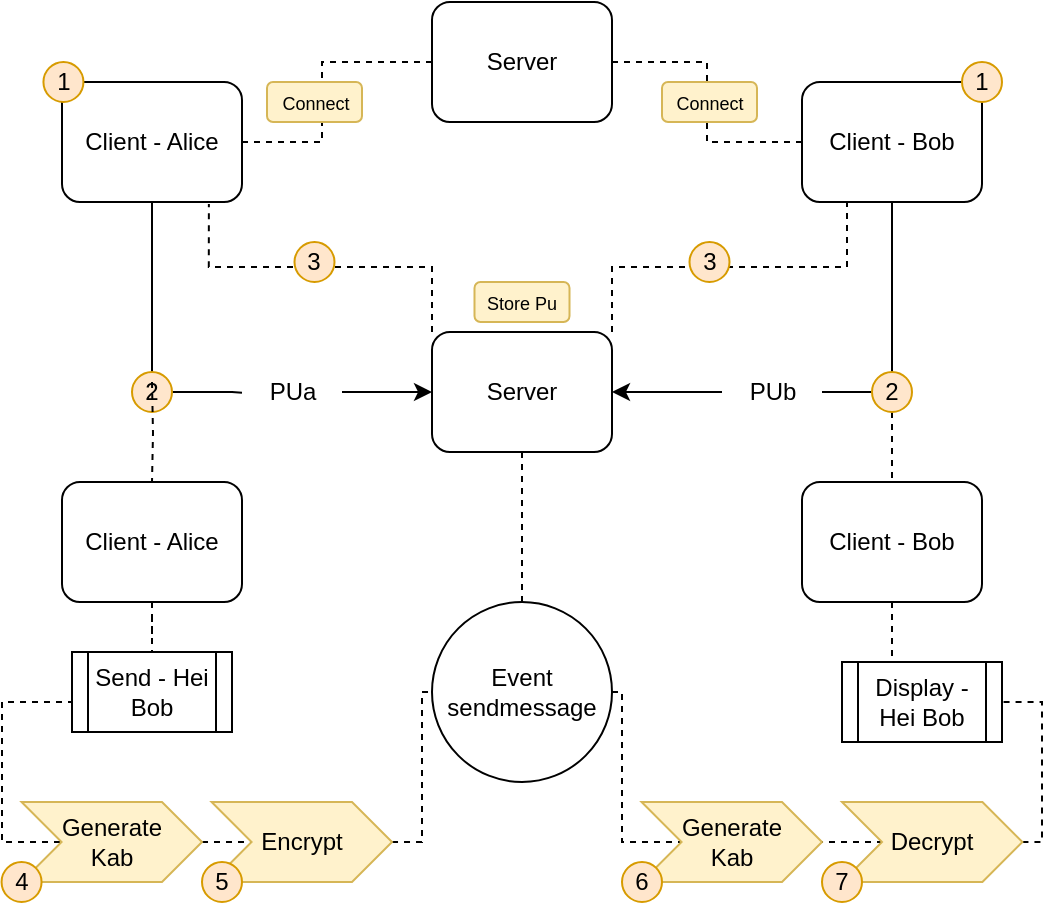 <mxfile version="20.2.3" type="device"><diagram id="C5RBs43oDa-KdzZeNtuy" name="Page-1"><mxGraphModel dx="760" dy="707" grid="1" gridSize="10" guides="1" tooltips="1" connect="1" arrows="1" fold="1" page="1" pageScale="1" pageWidth="827" pageHeight="1169" math="0" shadow="0"><root><mxCell id="WIyWlLk6GJQsqaUBKTNV-0"/><mxCell id="WIyWlLk6GJQsqaUBKTNV-1" parent="WIyWlLk6GJQsqaUBKTNV-0"/><mxCell id="LnvVuTKCDCYp5w4Tq3aD-34" style="edgeStyle=orthogonalEdgeStyle;rounded=0;orthogonalLoop=1;jettySize=auto;html=1;exitX=1;exitY=0.5;exitDx=0;exitDy=0;dashed=1;endArrow=none;endFill=0;entryX=0;entryY=0.5;entryDx=0;entryDy=0;" edge="1" parent="WIyWlLk6GJQsqaUBKTNV-1" source="LnvVuTKCDCYp5w4Tq3aD-0" target="LnvVuTKCDCYp5w4Tq3aD-33"><mxGeometry relative="1" as="geometry"><mxPoint x="350" y="80" as="targetPoint"/><Array as="points"><mxPoint x="300" y="120"/><mxPoint x="300" y="80"/></Array></mxGeometry></mxCell><mxCell id="LnvVuTKCDCYp5w4Tq3aD-0" value="Client - Alice" style="rounded=1;whiteSpace=wrap;html=1;fontSize=12;glass=0;strokeWidth=1;shadow=0;" vertex="1" parent="WIyWlLk6GJQsqaUBKTNV-1"><mxGeometry x="170" y="90" width="90" height="60" as="geometry"/></mxCell><mxCell id="LnvVuTKCDCYp5w4Tq3aD-36" style="edgeStyle=orthogonalEdgeStyle;rounded=0;orthogonalLoop=1;jettySize=auto;html=1;exitX=0;exitY=0.5;exitDx=0;exitDy=0;entryX=1;entryY=0.5;entryDx=0;entryDy=0;dashed=1;endArrow=none;endFill=0;" edge="1" parent="WIyWlLk6GJQsqaUBKTNV-1" source="LnvVuTKCDCYp5w4Tq3aD-2" target="LnvVuTKCDCYp5w4Tq3aD-33"><mxGeometry relative="1" as="geometry"/></mxCell><mxCell id="LnvVuTKCDCYp5w4Tq3aD-2" value="Client - Bob" style="rounded=1;whiteSpace=wrap;html=1;fontSize=12;glass=0;strokeWidth=1;shadow=0;" vertex="1" parent="WIyWlLk6GJQsqaUBKTNV-1"><mxGeometry x="540" y="90" width="90" height="60" as="geometry"/></mxCell><mxCell id="LnvVuTKCDCYp5w4Tq3aD-27" value="" style="edgeStyle=orthogonalEdgeStyle;rounded=0;orthogonalLoop=1;jettySize=auto;html=1;dashed=1;endArrow=none;endFill=0;" edge="1" parent="WIyWlLk6GJQsqaUBKTNV-1" source="LnvVuTKCDCYp5w4Tq3aD-3" target="LnvVuTKCDCYp5w4Tq3aD-26"><mxGeometry relative="1" as="geometry"><Array as="points"><mxPoint x="400" y="440"/><mxPoint x="400" y="440"/></Array></mxGeometry></mxCell><mxCell id="LnvVuTKCDCYp5w4Tq3aD-42" style="edgeStyle=orthogonalEdgeStyle;rounded=0;orthogonalLoop=1;jettySize=auto;html=1;exitX=1;exitY=0;exitDx=0;exitDy=0;entryX=0.25;entryY=1;entryDx=0;entryDy=0;dashed=1;fontSize=9;endArrow=none;endFill=0;" edge="1" parent="WIyWlLk6GJQsqaUBKTNV-1" source="LnvVuTKCDCYp5w4Tq3aD-3" target="LnvVuTKCDCYp5w4Tq3aD-2"><mxGeometry relative="1" as="geometry"/></mxCell><mxCell id="LnvVuTKCDCYp5w4Tq3aD-43" style="edgeStyle=orthogonalEdgeStyle;rounded=0;orthogonalLoop=1;jettySize=auto;html=1;exitX=0;exitY=0;exitDx=0;exitDy=0;entryX=0.816;entryY=1.016;entryDx=0;entryDy=0;entryPerimeter=0;dashed=1;fontSize=9;endArrow=none;endFill=0;" edge="1" parent="WIyWlLk6GJQsqaUBKTNV-1" source="LnvVuTKCDCYp5w4Tq3aD-3" target="LnvVuTKCDCYp5w4Tq3aD-0"><mxGeometry relative="1" as="geometry"/></mxCell><mxCell id="LnvVuTKCDCYp5w4Tq3aD-3" value="Server" style="rounded=1;whiteSpace=wrap;html=1;fontSize=12;glass=0;strokeWidth=1;shadow=0;" vertex="1" parent="WIyWlLk6GJQsqaUBKTNV-1"><mxGeometry x="355" y="215" width="90" height="60" as="geometry"/></mxCell><mxCell id="LnvVuTKCDCYp5w4Tq3aD-10" style="edgeStyle=orthogonalEdgeStyle;rounded=0;orthogonalLoop=1;jettySize=auto;html=1;entryX=1;entryY=0.5;entryDx=0;entryDy=0;" edge="1" parent="WIyWlLk6GJQsqaUBKTNV-1" source="LnvVuTKCDCYp5w4Tq3aD-8" target="LnvVuTKCDCYp5w4Tq3aD-3"><mxGeometry relative="1" as="geometry"/></mxCell><mxCell id="LnvVuTKCDCYp5w4Tq3aD-8" value="PUb" style="text;html=1;align=center;verticalAlign=middle;resizable=0;points=[];autosize=1;fillColor=default;" vertex="1" parent="WIyWlLk6GJQsqaUBKTNV-1"><mxGeometry x="500" y="230" width="50" height="30" as="geometry"/></mxCell><mxCell id="LnvVuTKCDCYp5w4Tq3aD-9" value="" style="edgeStyle=orthogonalEdgeStyle;rounded=0;orthogonalLoop=1;jettySize=auto;html=1;exitX=0.5;exitY=1;exitDx=0;exitDy=0;entryX=1;entryY=0.5;entryDx=0;entryDy=0;endArrow=none;" edge="1" parent="WIyWlLk6GJQsqaUBKTNV-1" source="LnvVuTKCDCYp5w4Tq3aD-2" target="LnvVuTKCDCYp5w4Tq3aD-8"><mxGeometry relative="1" as="geometry"><mxPoint x="585" y="150" as="sourcePoint"/><mxPoint x="445" y="250" as="targetPoint"/><Array as="points"><mxPoint x="585" y="245"/></Array></mxGeometry></mxCell><mxCell id="LnvVuTKCDCYp5w4Tq3aD-17" style="edgeStyle=orthogonalEdgeStyle;rounded=0;orthogonalLoop=1;jettySize=auto;html=1;exitX=0.5;exitY=1;exitDx=0;exitDy=0;entryX=0.5;entryY=0;entryDx=0;entryDy=0;dashed=1;endArrow=none;endFill=0;" edge="1" parent="WIyWlLk6GJQsqaUBKTNV-1" source="LnvVuTKCDCYp5w4Tq3aD-7" target="LnvVuTKCDCYp5w4Tq3aD-16"><mxGeometry relative="1" as="geometry"/></mxCell><mxCell id="LnvVuTKCDCYp5w4Tq3aD-7" value="2" style="ellipse;whiteSpace=wrap;html=1;aspect=fixed;fillColor=#ffe6cc;strokeColor=#d79b00;" vertex="1" parent="WIyWlLk6GJQsqaUBKTNV-1"><mxGeometry x="575" y="235" width="20" height="20" as="geometry"/></mxCell><mxCell id="LnvVuTKCDCYp5w4Tq3aD-14" style="edgeStyle=orthogonalEdgeStyle;rounded=0;orthogonalLoop=1;jettySize=auto;html=1;entryX=0;entryY=0.5;entryDx=0;entryDy=0;" edge="1" parent="WIyWlLk6GJQsqaUBKTNV-1" source="LnvVuTKCDCYp5w4Tq3aD-12" target="LnvVuTKCDCYp5w4Tq3aD-3"><mxGeometry relative="1" as="geometry"/></mxCell><mxCell id="LnvVuTKCDCYp5w4Tq3aD-12" value="PUa" style="text;html=1;align=center;verticalAlign=middle;resizable=0;points=[];autosize=1;fillColor=default;" vertex="1" parent="WIyWlLk6GJQsqaUBKTNV-1"><mxGeometry x="260" y="230" width="50" height="30" as="geometry"/></mxCell><mxCell id="LnvVuTKCDCYp5w4Tq3aD-13" value="" style="edgeStyle=orthogonalEdgeStyle;rounded=0;orthogonalLoop=1;jettySize=auto;html=1;exitX=0.5;exitY=1;exitDx=0;exitDy=0;entryX=0;entryY=0.511;entryDx=0;entryDy=0;endArrow=none;entryPerimeter=0;" edge="1" parent="WIyWlLk6GJQsqaUBKTNV-1" target="LnvVuTKCDCYp5w4Tq3aD-12" source="LnvVuTKCDCYp5w4Tq3aD-0"><mxGeometry relative="1" as="geometry"><mxPoint x="340" y="230" as="sourcePoint"/><mxPoint x="200" y="330" as="targetPoint"/><Array as="points"><mxPoint x="215" y="245"/><mxPoint x="255" y="245"/></Array></mxGeometry></mxCell><mxCell id="LnvVuTKCDCYp5w4Tq3aD-6" value="2" style="ellipse;whiteSpace=wrap;html=1;aspect=fixed;fillColor=#ffe6cc;strokeColor=#d79b00;" vertex="1" parent="WIyWlLk6GJQsqaUBKTNV-1"><mxGeometry x="205" y="235" width="20" height="20" as="geometry"/></mxCell><mxCell id="LnvVuTKCDCYp5w4Tq3aD-16" value="Client - Bob" style="rounded=1;whiteSpace=wrap;html=1;fontSize=12;glass=0;strokeWidth=1;shadow=0;" vertex="1" parent="WIyWlLk6GJQsqaUBKTNV-1"><mxGeometry x="540" y="290" width="90" height="60" as="geometry"/></mxCell><mxCell id="LnvVuTKCDCYp5w4Tq3aD-18" style="edgeStyle=orthogonalEdgeStyle;rounded=0;orthogonalLoop=1;jettySize=auto;html=1;exitX=0.5;exitY=1;exitDx=0;exitDy=0;entryX=0.5;entryY=0;entryDx=0;entryDy=0;dashed=1;endArrow=none;endFill=0;" edge="1" parent="WIyWlLk6GJQsqaUBKTNV-1" target="LnvVuTKCDCYp5w4Tq3aD-19"><mxGeometry relative="1" as="geometry"><mxPoint x="215" y="240" as="sourcePoint"/></mxGeometry></mxCell><mxCell id="LnvVuTKCDCYp5w4Tq3aD-29" value="" style="edgeStyle=orthogonalEdgeStyle;rounded=0;orthogonalLoop=1;jettySize=auto;html=1;dashed=1;endArrow=none;endFill=0;exitX=0.5;exitY=1;exitDx=0;exitDy=0;" edge="1" parent="WIyWlLk6GJQsqaUBKTNV-1" source="LnvVuTKCDCYp5w4Tq3aD-19" target="LnvVuTKCDCYp5w4Tq3aD-30"><mxGeometry relative="1" as="geometry"><mxPoint x="146" y="319.966" as="sourcePoint"/><mxPoint x="191" y="440" as="targetPoint"/></mxGeometry></mxCell><mxCell id="LnvVuTKCDCYp5w4Tq3aD-19" value="Client - Alice" style="rounded=1;whiteSpace=wrap;html=1;fontSize=12;glass=0;strokeWidth=1;shadow=0;" vertex="1" parent="WIyWlLk6GJQsqaUBKTNV-1"><mxGeometry x="170" y="290" width="90" height="60" as="geometry"/></mxCell><mxCell id="LnvVuTKCDCYp5w4Tq3aD-26" value="Event sendmessage" style="ellipse;whiteSpace=wrap;html=1;rounded=1;glass=0;strokeWidth=1;shadow=0;" vertex="1" parent="WIyWlLk6GJQsqaUBKTNV-1"><mxGeometry x="355" y="350" width="90" height="90" as="geometry"/></mxCell><mxCell id="LnvVuTKCDCYp5w4Tq3aD-32" style="edgeStyle=orthogonalEdgeStyle;rounded=0;orthogonalLoop=1;jettySize=auto;html=1;exitX=0.5;exitY=1;exitDx=0;exitDy=0;entryX=0;entryY=0.5;entryDx=0;entryDy=0;dashed=1;endArrow=none;endFill=0;" edge="1" parent="WIyWlLk6GJQsqaUBKTNV-1" source="LnvVuTKCDCYp5w4Tq3aD-30" target="LnvVuTKCDCYp5w4Tq3aD-31"><mxGeometry relative="1" as="geometry"><mxPoint x="128.79" y="390" as="sourcePoint"/><Array as="points"><mxPoint x="215" y="400"/><mxPoint x="140" y="400"/><mxPoint x="140" y="470"/></Array></mxGeometry></mxCell><mxCell id="LnvVuTKCDCYp5w4Tq3aD-30" value="Send - Hei Bob" style="shape=process;whiteSpace=wrap;html=1;backgroundOutline=1;fillColor=default;" vertex="1" parent="WIyWlLk6GJQsqaUBKTNV-1"><mxGeometry x="175" y="375" width="80" height="40" as="geometry"/></mxCell><mxCell id="LnvVuTKCDCYp5w4Tq3aD-56" style="edgeStyle=orthogonalEdgeStyle;rounded=0;orthogonalLoop=1;jettySize=auto;html=1;exitX=1;exitY=0.5;exitDx=0;exitDy=0;entryX=0;entryY=0.5;entryDx=0;entryDy=0;dashed=1;fontSize=9;endArrow=none;endFill=0;" edge="1" parent="WIyWlLk6GJQsqaUBKTNV-1" source="LnvVuTKCDCYp5w4Tq3aD-31" target="LnvVuTKCDCYp5w4Tq3aD-55"><mxGeometry relative="1" as="geometry"/></mxCell><mxCell id="LnvVuTKCDCYp5w4Tq3aD-31" value="Generate &lt;br&gt;Kab" style="shape=step;perimeter=stepPerimeter;whiteSpace=wrap;html=1;fixedSize=1;fillColor=#fff2cc;strokeColor=#d6b656;" vertex="1" parent="WIyWlLk6GJQsqaUBKTNV-1"><mxGeometry x="149.78" y="450" width="90.22" height="40" as="geometry"/></mxCell><mxCell id="LnvVuTKCDCYp5w4Tq3aD-33" value="Server" style="rounded=1;whiteSpace=wrap;html=1;fontSize=12;glass=0;strokeWidth=1;shadow=0;" vertex="1" parent="WIyWlLk6GJQsqaUBKTNV-1"><mxGeometry x="355" y="50" width="90" height="60" as="geometry"/></mxCell><mxCell id="LnvVuTKCDCYp5w4Tq3aD-38" value="&lt;font style=&quot;font-size: 9px;&quot;&gt;Connect&lt;/font&gt;" style="rounded=1;whiteSpace=wrap;html=1;fontSize=12;glass=0;strokeWidth=1;shadow=0;fillColor=#fff2cc;strokeColor=#d6b656;" vertex="1" parent="WIyWlLk6GJQsqaUBKTNV-1"><mxGeometry x="272.5" y="90" width="47.5" height="20" as="geometry"/></mxCell><mxCell id="LnvVuTKCDCYp5w4Tq3aD-39" value="&lt;font style=&quot;font-size: 9px;&quot;&gt;Connect&lt;/font&gt;" style="rounded=1;whiteSpace=wrap;html=1;fontSize=12;glass=0;strokeWidth=1;shadow=0;fillColor=#fff2cc;strokeColor=#d6b656;" vertex="1" parent="WIyWlLk6GJQsqaUBKTNV-1"><mxGeometry x="470" y="90" width="47.5" height="20" as="geometry"/></mxCell><mxCell id="LnvVuTKCDCYp5w4Tq3aD-40" value="1" style="ellipse;whiteSpace=wrap;html=1;aspect=fixed;fillColor=#ffe6cc;strokeColor=#d79b00;" vertex="1" parent="WIyWlLk6GJQsqaUBKTNV-1"><mxGeometry x="160.72" y="80" width="20" height="20" as="geometry"/></mxCell><mxCell id="LnvVuTKCDCYp5w4Tq3aD-41" value="1" style="ellipse;whiteSpace=wrap;html=1;aspect=fixed;fillColor=#ffe6cc;strokeColor=#d79b00;" vertex="1" parent="WIyWlLk6GJQsqaUBKTNV-1"><mxGeometry x="620" y="80" width="20" height="20" as="geometry"/></mxCell><mxCell id="LnvVuTKCDCYp5w4Tq3aD-44" value="&lt;font style=&quot;font-size: 9px;&quot;&gt;Store Pu&lt;/font&gt;" style="rounded=1;whiteSpace=wrap;html=1;fontSize=12;glass=0;strokeWidth=1;shadow=0;fillColor=#fff2cc;strokeColor=#d6b656;" vertex="1" parent="WIyWlLk6GJQsqaUBKTNV-1"><mxGeometry x="376.25" y="190" width="47.5" height="20" as="geometry"/></mxCell><mxCell id="LnvVuTKCDCYp5w4Tq3aD-45" value="3" style="ellipse;whiteSpace=wrap;html=1;aspect=fixed;fillColor=#ffe6cc;strokeColor=#d79b00;" vertex="1" parent="WIyWlLk6GJQsqaUBKTNV-1"><mxGeometry x="483.75" y="170" width="20" height="20" as="geometry"/></mxCell><mxCell id="LnvVuTKCDCYp5w4Tq3aD-47" value="3" style="ellipse;whiteSpace=wrap;html=1;aspect=fixed;fillColor=#ffe6cc;strokeColor=#d79b00;" vertex="1" parent="WIyWlLk6GJQsqaUBKTNV-1"><mxGeometry x="286.25" y="170" width="20" height="20" as="geometry"/></mxCell><mxCell id="LnvVuTKCDCYp5w4Tq3aD-57" style="edgeStyle=orthogonalEdgeStyle;rounded=0;orthogonalLoop=1;jettySize=auto;html=1;exitX=1;exitY=0.5;exitDx=0;exitDy=0;entryX=0;entryY=0.5;entryDx=0;entryDy=0;dashed=1;fontSize=9;endArrow=none;endFill=0;" edge="1" parent="WIyWlLk6GJQsqaUBKTNV-1" source="LnvVuTKCDCYp5w4Tq3aD-55" target="LnvVuTKCDCYp5w4Tq3aD-26"><mxGeometry relative="1" as="geometry"><mxPoint x="349.79" y="385" as="targetPoint"/><Array as="points"><mxPoint x="350" y="470"/><mxPoint x="350" y="395"/></Array></mxGeometry></mxCell><mxCell id="LnvVuTKCDCYp5w4Tq3aD-55" value="Encrypt" style="shape=step;perimeter=stepPerimeter;whiteSpace=wrap;html=1;fixedSize=1;fillColor=#fff2cc;strokeColor=#d6b656;" vertex="1" parent="WIyWlLk6GJQsqaUBKTNV-1"><mxGeometry x="244.79" y="450" width="90.22" height="40" as="geometry"/></mxCell><mxCell id="LnvVuTKCDCYp5w4Tq3aD-58" style="edgeStyle=orthogonalEdgeStyle;rounded=0;orthogonalLoop=1;jettySize=auto;html=1;exitX=1;exitY=0.5;exitDx=0;exitDy=0;entryX=0;entryY=0.5;entryDx=0;entryDy=0;dashed=1;endArrow=none;endFill=0;" edge="1" parent="WIyWlLk6GJQsqaUBKTNV-1" target="LnvVuTKCDCYp5w4Tq3aD-60" source="LnvVuTKCDCYp5w4Tq3aD-26"><mxGeometry relative="1" as="geometry"><mxPoint x="450" y="400" as="sourcePoint"/><Array as="points"><mxPoint x="450" y="395"/><mxPoint x="450" y="470"/></Array></mxGeometry></mxCell><mxCell id="LnvVuTKCDCYp5w4Tq3aD-59" style="edgeStyle=orthogonalEdgeStyle;rounded=0;orthogonalLoop=1;jettySize=auto;html=1;exitX=1;exitY=0.5;exitDx=0;exitDy=0;entryX=0;entryY=0.5;entryDx=0;entryDy=0;dashed=1;fontSize=9;endArrow=none;endFill=0;" edge="1" parent="WIyWlLk6GJQsqaUBKTNV-1" target="LnvVuTKCDCYp5w4Tq3aD-62"><mxGeometry relative="1" as="geometry"><mxPoint x="547.5" y="470" as="sourcePoint"/></mxGeometry></mxCell><mxCell id="LnvVuTKCDCYp5w4Tq3aD-60" value="Generate &lt;br&gt;Kab" style="shape=step;perimeter=stepPerimeter;whiteSpace=wrap;html=1;fixedSize=1;fillColor=#fff2cc;strokeColor=#d6b656;" vertex="1" parent="WIyWlLk6GJQsqaUBKTNV-1"><mxGeometry x="459.78" y="450" width="90.22" height="40" as="geometry"/></mxCell><mxCell id="LnvVuTKCDCYp5w4Tq3aD-61" style="edgeStyle=orthogonalEdgeStyle;rounded=0;orthogonalLoop=1;jettySize=auto;html=1;exitX=1;exitY=0.5;exitDx=0;exitDy=0;dashed=1;fontSize=9;endArrow=none;endFill=0;entryX=1;entryY=0.5;entryDx=0;entryDy=0;" edge="1" parent="WIyWlLk6GJQsqaUBKTNV-1" source="LnvVuTKCDCYp5w4Tq3aD-62" target="LnvVuTKCDCYp5w4Tq3aD-63"><mxGeometry relative="1" as="geometry"><mxPoint x="690" y="360" as="targetPoint"/><Array as="points"><mxPoint x="660" y="470"/><mxPoint x="660" y="400"/></Array></mxGeometry></mxCell><mxCell id="LnvVuTKCDCYp5w4Tq3aD-62" value="Decrypt" style="shape=step;perimeter=stepPerimeter;whiteSpace=wrap;html=1;fixedSize=1;fillColor=#fff2cc;strokeColor=#d6b656;" vertex="1" parent="WIyWlLk6GJQsqaUBKTNV-1"><mxGeometry x="560" y="450" width="90.22" height="40" as="geometry"/></mxCell><mxCell id="LnvVuTKCDCYp5w4Tq3aD-64" style="edgeStyle=orthogonalEdgeStyle;rounded=0;orthogonalLoop=1;jettySize=auto;html=1;exitX=0.5;exitY=0;exitDx=0;exitDy=0;entryX=0.5;entryY=1;entryDx=0;entryDy=0;dashed=1;fontSize=9;endArrow=none;endFill=0;" edge="1" parent="WIyWlLk6GJQsqaUBKTNV-1" source="LnvVuTKCDCYp5w4Tq3aD-63" target="LnvVuTKCDCYp5w4Tq3aD-16"><mxGeometry relative="1" as="geometry"/></mxCell><mxCell id="LnvVuTKCDCYp5w4Tq3aD-63" value="Display -&lt;br&gt;Hei Bob" style="shape=process;whiteSpace=wrap;html=1;backgroundOutline=1;fillColor=default;" vertex="1" parent="WIyWlLk6GJQsqaUBKTNV-1"><mxGeometry x="560" y="380" width="80" height="40" as="geometry"/></mxCell><mxCell id="LnvVuTKCDCYp5w4Tq3aD-65" value="4" style="ellipse;whiteSpace=wrap;html=1;aspect=fixed;fillColor=#ffe6cc;strokeColor=#d79b00;" vertex="1" parent="WIyWlLk6GJQsqaUBKTNV-1"><mxGeometry x="139.78" y="480" width="20" height="20" as="geometry"/></mxCell><mxCell id="LnvVuTKCDCYp5w4Tq3aD-66" value="5" style="ellipse;whiteSpace=wrap;html=1;aspect=fixed;fillColor=#ffe6cc;strokeColor=#d79b00;" vertex="1" parent="WIyWlLk6GJQsqaUBKTNV-1"><mxGeometry x="240" y="480" width="20" height="20" as="geometry"/></mxCell><mxCell id="LnvVuTKCDCYp5w4Tq3aD-67" value="6" style="ellipse;whiteSpace=wrap;html=1;aspect=fixed;fillColor=#ffe6cc;strokeColor=#d79b00;" vertex="1" parent="WIyWlLk6GJQsqaUBKTNV-1"><mxGeometry x="450" y="480" width="20" height="20" as="geometry"/></mxCell><mxCell id="LnvVuTKCDCYp5w4Tq3aD-68" value="7" style="ellipse;whiteSpace=wrap;html=1;aspect=fixed;fillColor=#ffe6cc;strokeColor=#d79b00;" vertex="1" parent="WIyWlLk6GJQsqaUBKTNV-1"><mxGeometry x="550" y="480" width="20" height="20" as="geometry"/></mxCell></root></mxGraphModel></diagram></mxfile>